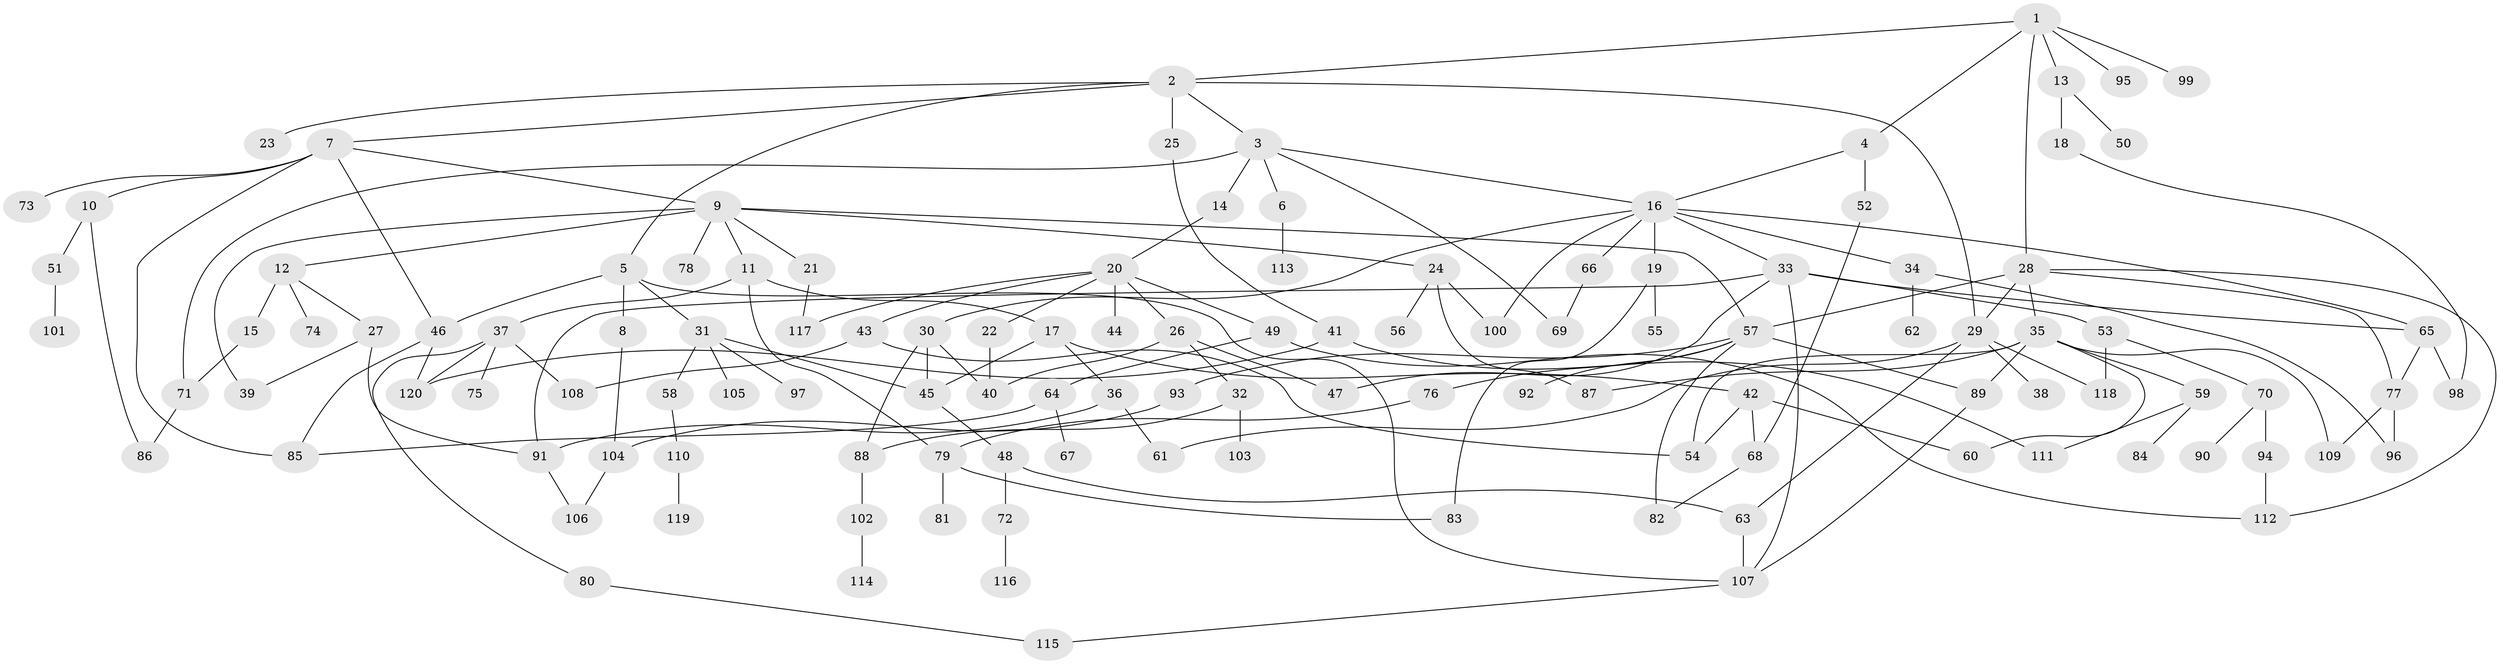 // Generated by graph-tools (version 1.1) at 2025/42/03/09/25 04:42:47]
// undirected, 120 vertices, 168 edges
graph export_dot {
graph [start="1"]
  node [color=gray90,style=filled];
  1;
  2;
  3;
  4;
  5;
  6;
  7;
  8;
  9;
  10;
  11;
  12;
  13;
  14;
  15;
  16;
  17;
  18;
  19;
  20;
  21;
  22;
  23;
  24;
  25;
  26;
  27;
  28;
  29;
  30;
  31;
  32;
  33;
  34;
  35;
  36;
  37;
  38;
  39;
  40;
  41;
  42;
  43;
  44;
  45;
  46;
  47;
  48;
  49;
  50;
  51;
  52;
  53;
  54;
  55;
  56;
  57;
  58;
  59;
  60;
  61;
  62;
  63;
  64;
  65;
  66;
  67;
  68;
  69;
  70;
  71;
  72;
  73;
  74;
  75;
  76;
  77;
  78;
  79;
  80;
  81;
  82;
  83;
  84;
  85;
  86;
  87;
  88;
  89;
  90;
  91;
  92;
  93;
  94;
  95;
  96;
  97;
  98;
  99;
  100;
  101;
  102;
  103;
  104;
  105;
  106;
  107;
  108;
  109;
  110;
  111;
  112;
  113;
  114;
  115;
  116;
  117;
  118;
  119;
  120;
  1 -- 2;
  1 -- 4;
  1 -- 13;
  1 -- 28;
  1 -- 95;
  1 -- 99;
  2 -- 3;
  2 -- 5;
  2 -- 7;
  2 -- 23;
  2 -- 25;
  2 -- 29;
  3 -- 6;
  3 -- 14;
  3 -- 16;
  3 -- 71;
  3 -- 69;
  4 -- 52;
  4 -- 16;
  5 -- 8;
  5 -- 31;
  5 -- 46;
  5 -- 107;
  6 -- 113;
  7 -- 9;
  7 -- 10;
  7 -- 73;
  7 -- 46;
  7 -- 85;
  8 -- 104;
  9 -- 11;
  9 -- 12;
  9 -- 21;
  9 -- 24;
  9 -- 57;
  9 -- 78;
  9 -- 39;
  10 -- 51;
  10 -- 86;
  11 -- 17;
  11 -- 37;
  11 -- 79;
  12 -- 15;
  12 -- 27;
  12 -- 74;
  13 -- 18;
  13 -- 50;
  14 -- 20;
  15 -- 71;
  16 -- 19;
  16 -- 30;
  16 -- 33;
  16 -- 34;
  16 -- 65;
  16 -- 66;
  16 -- 100;
  17 -- 36;
  17 -- 42;
  17 -- 45;
  18 -- 98;
  19 -- 55;
  19 -- 83;
  20 -- 22;
  20 -- 26;
  20 -- 43;
  20 -- 44;
  20 -- 49;
  20 -- 117;
  21 -- 117;
  22 -- 40;
  24 -- 56;
  24 -- 87;
  24 -- 100;
  25 -- 41;
  26 -- 32;
  26 -- 47;
  26 -- 40;
  27 -- 39;
  27 -- 91;
  28 -- 35;
  28 -- 77;
  28 -- 112;
  28 -- 57;
  28 -- 29;
  29 -- 38;
  29 -- 118;
  29 -- 61;
  29 -- 63;
  30 -- 40;
  30 -- 88;
  30 -- 45;
  31 -- 45;
  31 -- 58;
  31 -- 97;
  31 -- 105;
  32 -- 88;
  32 -- 103;
  33 -- 53;
  33 -- 107;
  33 -- 65;
  33 -- 47;
  33 -- 91;
  34 -- 62;
  34 -- 96;
  35 -- 54;
  35 -- 59;
  35 -- 89;
  35 -- 109;
  35 -- 60;
  35 -- 87;
  36 -- 61;
  36 -- 91;
  37 -- 75;
  37 -- 80;
  37 -- 120;
  37 -- 108;
  41 -- 111;
  41 -- 120;
  42 -- 60;
  42 -- 68;
  42 -- 54;
  43 -- 108;
  43 -- 54;
  45 -- 48;
  46 -- 85;
  46 -- 120;
  48 -- 63;
  48 -- 72;
  49 -- 64;
  49 -- 112;
  51 -- 101;
  52 -- 68;
  53 -- 70;
  53 -- 118;
  57 -- 76;
  57 -- 92;
  57 -- 93;
  57 -- 89;
  57 -- 82;
  58 -- 110;
  59 -- 84;
  59 -- 111;
  63 -- 107;
  64 -- 67;
  64 -- 85;
  65 -- 98;
  65 -- 77;
  66 -- 69;
  68 -- 82;
  70 -- 90;
  70 -- 94;
  71 -- 86;
  72 -- 116;
  76 -- 79;
  77 -- 96;
  77 -- 109;
  79 -- 81;
  79 -- 83;
  80 -- 115;
  88 -- 102;
  89 -- 107;
  91 -- 106;
  93 -- 104;
  94 -- 112;
  102 -- 114;
  104 -- 106;
  107 -- 115;
  110 -- 119;
}
